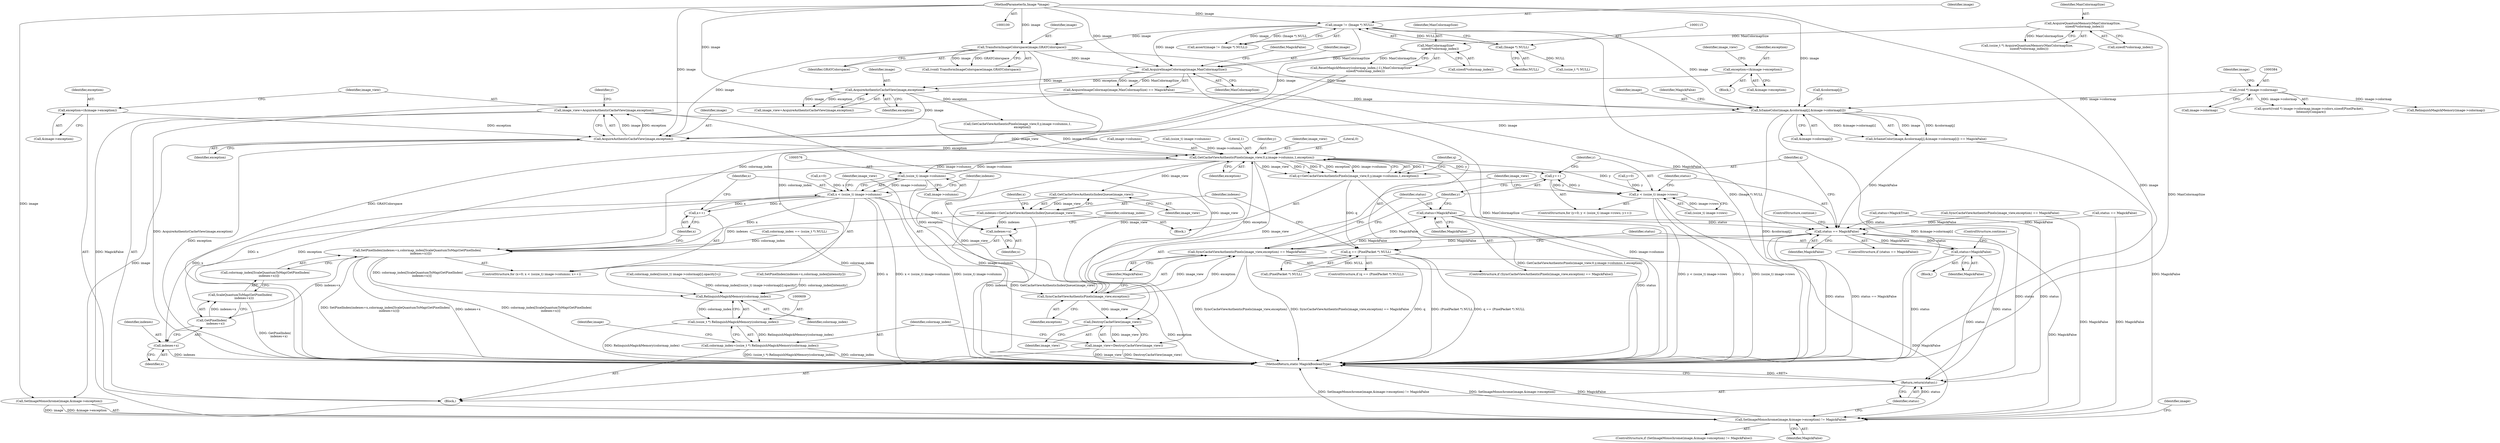 digraph "0_ImageMagick_db1ffb6cf44bcfe5c4d5fcf9d9109ded5617387f_1@pointer" {
"1000516" [label="(Call,image_view=AcquireAuthenticCacheView(image,exception))"];
"1000518" [label="(Call,AcquireAuthenticCacheView(image,exception))"];
"1000131" [label="(Call,TransformImageColorspace(image,GRAYColorspace))"];
"1000112" [label="(Call,image != (Image *) NULL)"];
"1000101" [label="(MethodParameterIn,Image *image)"];
"1000114" [label="(Call,(Image *) NULL)"];
"1000445" [label="(Call,IsSameColor(image,&colormap[j],&image->colormap[i]))"];
"1000202" [label="(Call,AcquireAuthenticCacheView(image,exception))"];
"1000176" [label="(Call,AcquireImageColormap(image,MaxColormapSize))"];
"1000169" [label="(Call,MaxColormapSize*\n         sizeof(*colormap_index))"];
"1000138" [label="(Call,AcquireQuantumMemory(MaxColormapSize,\n    sizeof(*colormap_index)))"];
"1000194" [label="(Call,exception=(&image->exception))"];
"1000383" [label="(Call,(void *) image->colormap)"];
"1000510" [label="(Call,exception=(&image->exception))"];
"1000545" [label="(Call,GetCacheViewAuthenticPixels(image_view,0,y,image->columns,1,exception))"];
"1000532" [label="(Call,y++)"];
"1000525" [label="(Call,y < (ssize_t) image->rows)"];
"1000543" [label="(Call,q=GetCacheViewAuthenticPixels(image_view,0,y,image->columns,1,exception))"];
"1000555" [label="(Call,q == (PixelPacket *) NULL)"];
"1000567" [label="(Call,GetCacheViewAuthenticIndexQueue(image_view))"];
"1000565" [label="(Call,indexes=GetCacheViewAuthenticIndexQueue(image_view))"];
"1000582" [label="(Call,SetPixelIndex(indexes+x,colormap_index[ScaleQuantumToMap(GetPixelIndex(\n        indexes+x))]))"];
"1000610" [label="(Call,RelinquishMagickMemory(colormap_index))"];
"1000608" [label="(Call,(ssize_t *) RelinquishMagickMemory(colormap_index))"];
"1000606" [label="(Call,colormap_index=(ssize_t *) RelinquishMagickMemory(colormap_index))"];
"1000583" [label="(Call,indexes+x)"];
"1000595" [label="(Call,SyncCacheViewAuthenticPixels(image_view,exception))"];
"1000594" [label="(Call,SyncCacheViewAuthenticPixels(image_view,exception) == MagickFalse)"];
"1000539" [label="(Call,status == MagickFalse)"];
"1000561" [label="(Call,status=MagickFalse)"];
"1000631" [label="(Return,return(status);)"];
"1000618" [label="(Call,SetImageMonochrome(image,&image->exception) != MagickFalse)"];
"1000599" [label="(Call,status=MagickFalse)"];
"1000604" [label="(Call,DestroyCacheView(image_view))"];
"1000602" [label="(Call,image_view=DestroyCacheView(image_view))"];
"1000575" [label="(Call,(ssize_t) image->columns)"];
"1000573" [label="(Call,x < (ssize_t) image->columns)"];
"1000580" [label="(Call,x++)"];
"1000589" [label="(Call,GetPixelIndex(\n        indexes+x))"];
"1000588" [label="(Call,ScaleQuantumToMap(GetPixelIndex(\n        indexes+x)))"];
"1000590" [label="(Call,indexes+x)"];
"1000564" [label="(ControlStructure,continue;)"];
"1000385" [label="(Call,image->colormap)"];
"1000445" [label="(Call,IsSameColor(image,&colormap[j],&image->colormap[i]))"];
"1000522" [label="(Call,y=0)"];
"1000610" [label="(Call,RelinquishMagickMemory(colormap_index))"];
"1000618" [label="(Call,SetImageMonochrome(image,&image->exception) != MagickFalse)"];
"1000498" [label="(Call,RelinquishMagickMemory(image->colormap))"];
"1000548" [label="(Identifier,y)"];
"1000346" [label="(Call,SyncCacheViewAuthenticPixels(image_view,exception) == MagickFalse)"];
"1000591" [label="(Identifier,indexes)"];
"1000146" [label="(Call,(ssize_t *) NULL)"];
"1000511" [label="(Identifier,exception)"];
"1000178" [label="(Identifier,MaxColormapSize)"];
"1000608" [label="(Call,(ssize_t *) RelinquishMagickMemory(colormap_index))"];
"1000573" [label="(Call,x < (ssize_t) image->columns)"];
"1000541" [label="(Identifier,MagickFalse)"];
"1000592" [label="(Identifier,x)"];
"1000470" [label="(Call,colormap_index[(ssize_t) image->colormap[i].opacity]=j)"];
"1000587" [label="(Identifier,colormap_index)"];
"1000116" [label="(Identifier,NULL)"];
"1000195" [label="(Identifier,exception)"];
"1000179" [label="(Identifier,MagickFalse)"];
"1000533" [label="(Identifier,y)"];
"1000176" [label="(Call,AcquireImageColormap(image,MaxColormapSize))"];
"1000571" [label="(Identifier,x)"];
"1000510" [label="(Call,exception=(&image->exception))"];
"1000132" [label="(Identifier,image)"];
"1000114" [label="(Call,(Image *) NULL)"];
"1000170" [label="(Identifier,MaxColormapSize)"];
"1000585" [label="(Identifier,x)"];
"1000447" [label="(Call,&colormap[j])"];
"1000581" [label="(Identifier,x)"];
"1000568" [label="(Identifier,image_view)"];
"1000144" [label="(Call,colormap_index == (ssize_t *) NULL)"];
"1000512" [label="(Call,&image->exception)"];
"1000597" [label="(Identifier,exception)"];
"1000617" [label="(ControlStructure,if (SetImageMonochrome(image,&image->exception) != MagickFalse))"];
"1000595" [label="(Call,SyncCacheViewAuthenticPixels(image_view,exception))"];
"1000593" [label="(ControlStructure,if (SyncCacheViewAuthenticPixels(image_view,exception) == MagickFalse))"];
"1000177" [label="(Identifier,image)"];
"1000446" [label="(Identifier,image)"];
"1000603" [label="(Identifier,image_view)"];
"1000171" [label="(Call,sizeof(*colormap_index))"];
"1000527" [label="(Call,(ssize_t) image->rows)"];
"1000605" [label="(Identifier,image_view)"];
"1000520" [label="(Identifier,exception)"];
"1000596" [label="(Identifier,image_view)"];
"1000161" [label="(Block,)"];
"1000546" [label="(Identifier,image_view)"];
"1000457" [label="(Identifier,MagickFalse)"];
"1000136" [label="(Call,(ssize_t *) AcquireQuantumMemory(MaxColormapSize,\n    sizeof(*colormap_index)))"];
"1000169" [label="(Call,MaxColormapSize*\n         sizeof(*colormap_index))"];
"1000575" [label="(Call,(ssize_t) image->columns)"];
"1000542" [label="(ControlStructure,continue;)"];
"1000200" [label="(Call,image_view=AcquireAuthenticCacheView(image,exception))"];
"1000631" [label="(Return,return(status);)"];
"1000557" [label="(Call,(PixelPacket *) NULL)"];
"1000544" [label="(Identifier,q)"];
"1000588" [label="(Call,ScaleQuantumToMap(GetPixelIndex(\n        indexes+x)))"];
"1000102" [label="(Block,)"];
"1000451" [label="(Call,&image->colormap[i])"];
"1000619" [label="(Call,SetImageMonochrome(image,&image->exception))"];
"1000383" [label="(Call,(void *) image->colormap)"];
"1000547" [label="(Literal,0)"];
"1000614" [label="(Identifier,image)"];
"1000607" [label="(Identifier,colormap_index)"];
"1000521" [label="(ControlStructure,for (y=0; y < (ssize_t) image->rows; y++))"];
"1000523" [label="(Identifier,y)"];
"1000444" [label="(Call,IsSameColor(image,&colormap[j],&image->colormap[i]) == MagickFalse)"];
"1000175" [label="(Call,AcquireImageColormap(image,MaxColormapSize) == MagickFalse)"];
"1000586" [label="(Call,colormap_index[ScaleQuantumToMap(GetPixelIndex(\n        indexes+x))])"];
"1000602" [label="(Call,image_view=DestroyCacheView(image_view))"];
"1000540" [label="(Identifier,status)"];
"1000517" [label="(Identifier,image_view)"];
"1000545" [label="(Call,GetCacheViewAuthenticPixels(image_view,0,y,image->columns,1,exception))"];
"1000600" [label="(Identifier,status)"];
"1000553" [label="(Identifier,exception)"];
"1000604" [label="(Call,DestroyCacheView(image_view))"];
"1000111" [label="(Call,assert(image != (Image *) NULL))"];
"1000204" [label="(Identifier,exception)"];
"1000574" [label="(Identifier,x)"];
"1000538" [label="(ControlStructure,if (status == MagickFalse))"];
"1000101" [label="(MethodParameterIn,Image *image)"];
"1000611" [label="(Identifier,colormap_index)"];
"1000133" [label="(Identifier,GRAYColorspace)"];
"1000131" [label="(Call,TransformImageColorspace(image,GRAYColorspace))"];
"1000567" [label="(Call,GetCacheViewAuthenticIndexQueue(image_view))"];
"1000554" [label="(ControlStructure,if (q == (PixelPacket *) NULL))"];
"1000539" [label="(Call,status == MagickFalse)"];
"1000560" [label="(Block,)"];
"1000549" [label="(Call,image->columns)"];
"1000532" [label="(Call,y++)"];
"1000563" [label="(Identifier,MagickFalse)"];
"1000507" [label="(Call,status=MagickTrue)"];
"1000525" [label="(Call,y < (ssize_t) image->rows)"];
"1000516" [label="(Call,image_view=AcquireAuthenticCacheView(image,exception))"];
"1000336" [label="(Call,SetPixelIndex(indexes+x,colormap_index[intensity]))"];
"1000543" [label="(Call,q=GetCacheViewAuthenticPixels(image_view,0,y,image->columns,1,exception))"];
"1000259" [label="(Call,(ssize_t) image->columns)"];
"1000601" [label="(Identifier,MagickFalse)"];
"1000389" [label="(Identifier,image)"];
"1000519" [label="(Identifier,image)"];
"1000582" [label="(Call,SetPixelIndex(indexes+x,colormap_index[ScaleQuantumToMap(GetPixelIndex(\n        indexes+x))]))"];
"1000569" [label="(ControlStructure,for (x=0; x < (ssize_t) image->columns; x++))"];
"1000139" [label="(Identifier,MaxColormapSize)"];
"1000382" [label="(Call,qsort((void *) image->colormap,image->colors,sizeof(PixelPacket),\n    IntensityCompare))"];
"1000562" [label="(Identifier,status)"];
"1000196" [label="(Call,&image->exception)"];
"1000526" [label="(Identifier,y)"];
"1000633" [label="(MethodReturn,static MagickBooleanType)"];
"1000570" [label="(Call,x=0)"];
"1000552" [label="(Literal,1)"];
"1000577" [label="(Call,image->columns)"];
"1000584" [label="(Identifier,indexes)"];
"1000194" [label="(Call,exception=(&image->exception))"];
"1000223" [label="(Call,status == MagickFalse)"];
"1000628" [label="(Identifier,image)"];
"1000565" [label="(Call,indexes=GetCacheViewAuthenticIndexQueue(image_view))"];
"1000518" [label="(Call,AcquireAuthenticCacheView(image,exception))"];
"1000140" [label="(Call,sizeof(*colormap_index))"];
"1000165" [label="(Call,ResetMagickMemory(colormap_index,(-1),MaxColormapSize*\n         sizeof(*colormap_index)))"];
"1000113" [label="(Identifier,image)"];
"1000138" [label="(Call,AcquireQuantumMemory(MaxColormapSize,\n    sizeof(*colormap_index)))"];
"1000589" [label="(Call,GetPixelIndex(\n        indexes+x))"];
"1000203" [label="(Identifier,image)"];
"1000561" [label="(Call,status=MagickFalse)"];
"1000129" [label="(Call,(void) TransformImageColorspace(image,GRAYColorspace))"];
"1000229" [label="(Call,GetCacheViewAuthenticPixels(image_view,0,y,image->columns,1,\n          exception))"];
"1000556" [label="(Identifier,q)"];
"1000632" [label="(Identifier,status)"];
"1000112" [label="(Call,image != (Image *) NULL)"];
"1000580" [label="(Call,x++)"];
"1000202" [label="(Call,AcquireAuthenticCacheView(image,exception))"];
"1000201" [label="(Identifier,image_view)"];
"1000625" [label="(Identifier,MagickFalse)"];
"1000598" [label="(Identifier,MagickFalse)"];
"1000599" [label="(Call,status=MagickFalse)"];
"1000566" [label="(Identifier,indexes)"];
"1000606" [label="(Call,colormap_index=(ssize_t *) RelinquishMagickMemory(colormap_index))"];
"1000534" [label="(Block,)"];
"1000583" [label="(Call,indexes+x)"];
"1000590" [label="(Call,indexes+x)"];
"1000555" [label="(Call,q == (PixelPacket *) NULL)"];
"1000594" [label="(Call,SyncCacheViewAuthenticPixels(image_view,exception) == MagickFalse)"];
"1000516" -> "1000102"  [label="AST: "];
"1000516" -> "1000518"  [label="CFG: "];
"1000517" -> "1000516"  [label="AST: "];
"1000518" -> "1000516"  [label="AST: "];
"1000523" -> "1000516"  [label="CFG: "];
"1000516" -> "1000633"  [label="DDG: AcquireAuthenticCacheView(image,exception)"];
"1000518" -> "1000516"  [label="DDG: image"];
"1000518" -> "1000516"  [label="DDG: exception"];
"1000516" -> "1000545"  [label="DDG: image_view"];
"1000516" -> "1000604"  [label="DDG: image_view"];
"1000518" -> "1000520"  [label="CFG: "];
"1000519" -> "1000518"  [label="AST: "];
"1000520" -> "1000518"  [label="AST: "];
"1000518" -> "1000633"  [label="DDG: exception"];
"1000131" -> "1000518"  [label="DDG: image"];
"1000445" -> "1000518"  [label="DDG: image"];
"1000202" -> "1000518"  [label="DDG: image"];
"1000112" -> "1000518"  [label="DDG: image"];
"1000101" -> "1000518"  [label="DDG: image"];
"1000510" -> "1000518"  [label="DDG: exception"];
"1000518" -> "1000545"  [label="DDG: exception"];
"1000518" -> "1000619"  [label="DDG: image"];
"1000131" -> "1000129"  [label="AST: "];
"1000131" -> "1000133"  [label="CFG: "];
"1000132" -> "1000131"  [label="AST: "];
"1000133" -> "1000131"  [label="AST: "];
"1000129" -> "1000131"  [label="CFG: "];
"1000131" -> "1000633"  [label="DDG: GRAYColorspace"];
"1000131" -> "1000129"  [label="DDG: image"];
"1000131" -> "1000129"  [label="DDG: GRAYColorspace"];
"1000112" -> "1000131"  [label="DDG: image"];
"1000101" -> "1000131"  [label="DDG: image"];
"1000131" -> "1000176"  [label="DDG: image"];
"1000131" -> "1000445"  [label="DDG: image"];
"1000112" -> "1000111"  [label="AST: "];
"1000112" -> "1000114"  [label="CFG: "];
"1000113" -> "1000112"  [label="AST: "];
"1000114" -> "1000112"  [label="AST: "];
"1000111" -> "1000112"  [label="CFG: "];
"1000112" -> "1000633"  [label="DDG: (Image *) NULL"];
"1000112" -> "1000111"  [label="DDG: image"];
"1000112" -> "1000111"  [label="DDG: (Image *) NULL"];
"1000101" -> "1000112"  [label="DDG: image"];
"1000114" -> "1000112"  [label="DDG: NULL"];
"1000112" -> "1000176"  [label="DDG: image"];
"1000112" -> "1000445"  [label="DDG: image"];
"1000101" -> "1000100"  [label="AST: "];
"1000101" -> "1000633"  [label="DDG: image"];
"1000101" -> "1000176"  [label="DDG: image"];
"1000101" -> "1000202"  [label="DDG: image"];
"1000101" -> "1000445"  [label="DDG: image"];
"1000101" -> "1000619"  [label="DDG: image"];
"1000114" -> "1000116"  [label="CFG: "];
"1000115" -> "1000114"  [label="AST: "];
"1000116" -> "1000114"  [label="AST: "];
"1000114" -> "1000146"  [label="DDG: NULL"];
"1000445" -> "1000444"  [label="AST: "];
"1000445" -> "1000451"  [label="CFG: "];
"1000446" -> "1000445"  [label="AST: "];
"1000447" -> "1000445"  [label="AST: "];
"1000451" -> "1000445"  [label="AST: "];
"1000457" -> "1000445"  [label="CFG: "];
"1000445" -> "1000633"  [label="DDG: &colormap[j]"];
"1000445" -> "1000633"  [label="DDG: &image->colormap[i]"];
"1000445" -> "1000444"  [label="DDG: image"];
"1000445" -> "1000444"  [label="DDG: &colormap[j]"];
"1000445" -> "1000444"  [label="DDG: &image->colormap[i]"];
"1000202" -> "1000445"  [label="DDG: image"];
"1000383" -> "1000445"  [label="DDG: image->colormap"];
"1000202" -> "1000200"  [label="AST: "];
"1000202" -> "1000204"  [label="CFG: "];
"1000203" -> "1000202"  [label="AST: "];
"1000204" -> "1000202"  [label="AST: "];
"1000200" -> "1000202"  [label="CFG: "];
"1000202" -> "1000200"  [label="DDG: image"];
"1000202" -> "1000200"  [label="DDG: exception"];
"1000176" -> "1000202"  [label="DDG: image"];
"1000194" -> "1000202"  [label="DDG: exception"];
"1000202" -> "1000229"  [label="DDG: exception"];
"1000176" -> "1000175"  [label="AST: "];
"1000176" -> "1000178"  [label="CFG: "];
"1000177" -> "1000176"  [label="AST: "];
"1000178" -> "1000176"  [label="AST: "];
"1000179" -> "1000176"  [label="CFG: "];
"1000176" -> "1000633"  [label="DDG: MaxColormapSize"];
"1000176" -> "1000175"  [label="DDG: image"];
"1000176" -> "1000175"  [label="DDG: MaxColormapSize"];
"1000169" -> "1000176"  [label="DDG: MaxColormapSize"];
"1000169" -> "1000165"  [label="AST: "];
"1000169" -> "1000171"  [label="CFG: "];
"1000170" -> "1000169"  [label="AST: "];
"1000171" -> "1000169"  [label="AST: "];
"1000165" -> "1000169"  [label="CFG: "];
"1000169" -> "1000165"  [label="DDG: MaxColormapSize"];
"1000138" -> "1000169"  [label="DDG: MaxColormapSize"];
"1000138" -> "1000136"  [label="AST: "];
"1000138" -> "1000140"  [label="CFG: "];
"1000139" -> "1000138"  [label="AST: "];
"1000140" -> "1000138"  [label="AST: "];
"1000136" -> "1000138"  [label="CFG: "];
"1000138" -> "1000633"  [label="DDG: MaxColormapSize"];
"1000138" -> "1000136"  [label="DDG: MaxColormapSize"];
"1000194" -> "1000161"  [label="AST: "];
"1000194" -> "1000196"  [label="CFG: "];
"1000195" -> "1000194"  [label="AST: "];
"1000196" -> "1000194"  [label="AST: "];
"1000201" -> "1000194"  [label="CFG: "];
"1000383" -> "1000382"  [label="AST: "];
"1000383" -> "1000385"  [label="CFG: "];
"1000384" -> "1000383"  [label="AST: "];
"1000385" -> "1000383"  [label="AST: "];
"1000389" -> "1000383"  [label="CFG: "];
"1000383" -> "1000382"  [label="DDG: image->colormap"];
"1000383" -> "1000498"  [label="DDG: image->colormap"];
"1000510" -> "1000102"  [label="AST: "];
"1000510" -> "1000512"  [label="CFG: "];
"1000511" -> "1000510"  [label="AST: "];
"1000512" -> "1000510"  [label="AST: "];
"1000517" -> "1000510"  [label="CFG: "];
"1000545" -> "1000543"  [label="AST: "];
"1000545" -> "1000553"  [label="CFG: "];
"1000546" -> "1000545"  [label="AST: "];
"1000547" -> "1000545"  [label="AST: "];
"1000548" -> "1000545"  [label="AST: "];
"1000549" -> "1000545"  [label="AST: "];
"1000552" -> "1000545"  [label="AST: "];
"1000553" -> "1000545"  [label="AST: "];
"1000543" -> "1000545"  [label="CFG: "];
"1000545" -> "1000633"  [label="DDG: exception"];
"1000545" -> "1000633"  [label="DDG: image->columns"];
"1000545" -> "1000532"  [label="DDG: y"];
"1000545" -> "1000543"  [label="DDG: 1"];
"1000545" -> "1000543"  [label="DDG: image_view"];
"1000545" -> "1000543"  [label="DDG: y"];
"1000545" -> "1000543"  [label="DDG: 0"];
"1000545" -> "1000543"  [label="DDG: exception"];
"1000545" -> "1000543"  [label="DDG: image->columns"];
"1000595" -> "1000545"  [label="DDG: image_view"];
"1000595" -> "1000545"  [label="DDG: exception"];
"1000525" -> "1000545"  [label="DDG: y"];
"1000229" -> "1000545"  [label="DDG: image->columns"];
"1000575" -> "1000545"  [label="DDG: image->columns"];
"1000259" -> "1000545"  [label="DDG: image->columns"];
"1000545" -> "1000567"  [label="DDG: image_view"];
"1000545" -> "1000575"  [label="DDG: image->columns"];
"1000545" -> "1000595"  [label="DDG: exception"];
"1000545" -> "1000604"  [label="DDG: image_view"];
"1000532" -> "1000521"  [label="AST: "];
"1000532" -> "1000533"  [label="CFG: "];
"1000533" -> "1000532"  [label="AST: "];
"1000526" -> "1000532"  [label="CFG: "];
"1000532" -> "1000525"  [label="DDG: y"];
"1000525" -> "1000532"  [label="DDG: y"];
"1000525" -> "1000521"  [label="AST: "];
"1000525" -> "1000527"  [label="CFG: "];
"1000526" -> "1000525"  [label="AST: "];
"1000527" -> "1000525"  [label="AST: "];
"1000540" -> "1000525"  [label="CFG: "];
"1000603" -> "1000525"  [label="CFG: "];
"1000525" -> "1000633"  [label="DDG: y < (ssize_t) image->rows"];
"1000525" -> "1000633"  [label="DDG: y"];
"1000525" -> "1000633"  [label="DDG: (ssize_t) image->rows"];
"1000522" -> "1000525"  [label="DDG: y"];
"1000527" -> "1000525"  [label="DDG: image->rows"];
"1000543" -> "1000534"  [label="AST: "];
"1000544" -> "1000543"  [label="AST: "];
"1000556" -> "1000543"  [label="CFG: "];
"1000543" -> "1000633"  [label="DDG: GetCacheViewAuthenticPixels(image_view,0,y,image->columns,1,exception)"];
"1000543" -> "1000555"  [label="DDG: q"];
"1000555" -> "1000554"  [label="AST: "];
"1000555" -> "1000557"  [label="CFG: "];
"1000556" -> "1000555"  [label="AST: "];
"1000557" -> "1000555"  [label="AST: "];
"1000562" -> "1000555"  [label="CFG: "];
"1000566" -> "1000555"  [label="CFG: "];
"1000555" -> "1000633"  [label="DDG: (PixelPacket *) NULL"];
"1000555" -> "1000633"  [label="DDG: q == (PixelPacket *) NULL"];
"1000555" -> "1000633"  [label="DDG: q"];
"1000557" -> "1000555"  [label="DDG: NULL"];
"1000567" -> "1000565"  [label="AST: "];
"1000567" -> "1000568"  [label="CFG: "];
"1000568" -> "1000567"  [label="AST: "];
"1000565" -> "1000567"  [label="CFG: "];
"1000567" -> "1000565"  [label="DDG: image_view"];
"1000567" -> "1000595"  [label="DDG: image_view"];
"1000565" -> "1000534"  [label="AST: "];
"1000566" -> "1000565"  [label="AST: "];
"1000571" -> "1000565"  [label="CFG: "];
"1000565" -> "1000633"  [label="DDG: indexes"];
"1000565" -> "1000633"  [label="DDG: GetCacheViewAuthenticIndexQueue(image_view)"];
"1000565" -> "1000582"  [label="DDG: indexes"];
"1000565" -> "1000583"  [label="DDG: indexes"];
"1000582" -> "1000569"  [label="AST: "];
"1000582" -> "1000586"  [label="CFG: "];
"1000583" -> "1000582"  [label="AST: "];
"1000586" -> "1000582"  [label="AST: "];
"1000581" -> "1000582"  [label="CFG: "];
"1000582" -> "1000633"  [label="DDG: indexes+x"];
"1000582" -> "1000633"  [label="DDG: colormap_index[ScaleQuantumToMap(GetPixelIndex(\n        indexes+x))]"];
"1000582" -> "1000633"  [label="DDG: SetPixelIndex(indexes+x,colormap_index[ScaleQuantumToMap(GetPixelIndex(\n        indexes+x))])"];
"1000589" -> "1000582"  [label="DDG: indexes+x"];
"1000573" -> "1000582"  [label="DDG: x"];
"1000165" -> "1000582"  [label="DDG: colormap_index"];
"1000144" -> "1000582"  [label="DDG: colormap_index"];
"1000582" -> "1000610"  [label="DDG: colormap_index[ScaleQuantumToMap(GetPixelIndex(\n        indexes+x))]"];
"1000610" -> "1000608"  [label="AST: "];
"1000610" -> "1000611"  [label="CFG: "];
"1000611" -> "1000610"  [label="AST: "];
"1000608" -> "1000610"  [label="CFG: "];
"1000610" -> "1000608"  [label="DDG: colormap_index"];
"1000165" -> "1000610"  [label="DDG: colormap_index"];
"1000336" -> "1000610"  [label="DDG: colormap_index[intensity]"];
"1000144" -> "1000610"  [label="DDG: colormap_index"];
"1000470" -> "1000610"  [label="DDG: colormap_index[(ssize_t) image->colormap[i].opacity]"];
"1000608" -> "1000606"  [label="AST: "];
"1000609" -> "1000608"  [label="AST: "];
"1000606" -> "1000608"  [label="CFG: "];
"1000608" -> "1000633"  [label="DDG: RelinquishMagickMemory(colormap_index)"];
"1000608" -> "1000606"  [label="DDG: RelinquishMagickMemory(colormap_index)"];
"1000606" -> "1000102"  [label="AST: "];
"1000607" -> "1000606"  [label="AST: "];
"1000614" -> "1000606"  [label="CFG: "];
"1000606" -> "1000633"  [label="DDG: colormap_index"];
"1000606" -> "1000633"  [label="DDG: (ssize_t *) RelinquishMagickMemory(colormap_index)"];
"1000583" -> "1000585"  [label="CFG: "];
"1000584" -> "1000583"  [label="AST: "];
"1000585" -> "1000583"  [label="AST: "];
"1000587" -> "1000583"  [label="CFG: "];
"1000573" -> "1000583"  [label="DDG: x"];
"1000595" -> "1000594"  [label="AST: "];
"1000595" -> "1000597"  [label="CFG: "];
"1000596" -> "1000595"  [label="AST: "];
"1000597" -> "1000595"  [label="AST: "];
"1000598" -> "1000595"  [label="CFG: "];
"1000595" -> "1000633"  [label="DDG: exception"];
"1000595" -> "1000594"  [label="DDG: image_view"];
"1000595" -> "1000594"  [label="DDG: exception"];
"1000595" -> "1000604"  [label="DDG: image_view"];
"1000594" -> "1000593"  [label="AST: "];
"1000594" -> "1000598"  [label="CFG: "];
"1000598" -> "1000594"  [label="AST: "];
"1000600" -> "1000594"  [label="CFG: "];
"1000533" -> "1000594"  [label="CFG: "];
"1000594" -> "1000633"  [label="DDG: SyncCacheViewAuthenticPixels(image_view,exception)"];
"1000594" -> "1000633"  [label="DDG: SyncCacheViewAuthenticPixels(image_view,exception) == MagickFalse"];
"1000594" -> "1000539"  [label="DDG: MagickFalse"];
"1000539" -> "1000594"  [label="DDG: MagickFalse"];
"1000594" -> "1000599"  [label="DDG: MagickFalse"];
"1000594" -> "1000618"  [label="DDG: MagickFalse"];
"1000539" -> "1000538"  [label="AST: "];
"1000539" -> "1000541"  [label="CFG: "];
"1000540" -> "1000539"  [label="AST: "];
"1000541" -> "1000539"  [label="AST: "];
"1000542" -> "1000539"  [label="CFG: "];
"1000544" -> "1000539"  [label="CFG: "];
"1000539" -> "1000633"  [label="DDG: status"];
"1000539" -> "1000633"  [label="DDG: status == MagickFalse"];
"1000561" -> "1000539"  [label="DDG: status"];
"1000599" -> "1000539"  [label="DDG: status"];
"1000507" -> "1000539"  [label="DDG: status"];
"1000223" -> "1000539"  [label="DDG: MagickFalse"];
"1000175" -> "1000539"  [label="DDG: MagickFalse"];
"1000346" -> "1000539"  [label="DDG: MagickFalse"];
"1000444" -> "1000539"  [label="DDG: MagickFalse"];
"1000539" -> "1000561"  [label="DDG: MagickFalse"];
"1000539" -> "1000618"  [label="DDG: MagickFalse"];
"1000539" -> "1000631"  [label="DDG: status"];
"1000561" -> "1000560"  [label="AST: "];
"1000561" -> "1000563"  [label="CFG: "];
"1000562" -> "1000561"  [label="AST: "];
"1000563" -> "1000561"  [label="AST: "];
"1000564" -> "1000561"  [label="CFG: "];
"1000561" -> "1000633"  [label="DDG: status"];
"1000561" -> "1000631"  [label="DDG: status"];
"1000631" -> "1000102"  [label="AST: "];
"1000631" -> "1000632"  [label="CFG: "];
"1000632" -> "1000631"  [label="AST: "];
"1000633" -> "1000631"  [label="CFG: "];
"1000631" -> "1000633"  [label="DDG: <RET>"];
"1000632" -> "1000631"  [label="DDG: status"];
"1000599" -> "1000631"  [label="DDG: status"];
"1000507" -> "1000631"  [label="DDG: status"];
"1000618" -> "1000617"  [label="AST: "];
"1000618" -> "1000625"  [label="CFG: "];
"1000619" -> "1000618"  [label="AST: "];
"1000625" -> "1000618"  [label="AST: "];
"1000628" -> "1000618"  [label="CFG: "];
"1000632" -> "1000618"  [label="CFG: "];
"1000618" -> "1000633"  [label="DDG: SetImageMonochrome(image,&image->exception) != MagickFalse"];
"1000618" -> "1000633"  [label="DDG: MagickFalse"];
"1000618" -> "1000633"  [label="DDG: SetImageMonochrome(image,&image->exception)"];
"1000619" -> "1000618"  [label="DDG: image"];
"1000619" -> "1000618"  [label="DDG: &image->exception"];
"1000223" -> "1000618"  [label="DDG: MagickFalse"];
"1000175" -> "1000618"  [label="DDG: MagickFalse"];
"1000346" -> "1000618"  [label="DDG: MagickFalse"];
"1000444" -> "1000618"  [label="DDG: MagickFalse"];
"1000599" -> "1000593"  [label="AST: "];
"1000599" -> "1000601"  [label="CFG: "];
"1000600" -> "1000599"  [label="AST: "];
"1000601" -> "1000599"  [label="AST: "];
"1000533" -> "1000599"  [label="CFG: "];
"1000599" -> "1000633"  [label="DDG: status"];
"1000604" -> "1000602"  [label="AST: "];
"1000604" -> "1000605"  [label="CFG: "];
"1000605" -> "1000604"  [label="AST: "];
"1000602" -> "1000604"  [label="CFG: "];
"1000604" -> "1000602"  [label="DDG: image_view"];
"1000602" -> "1000102"  [label="AST: "];
"1000603" -> "1000602"  [label="AST: "];
"1000607" -> "1000602"  [label="CFG: "];
"1000602" -> "1000633"  [label="DDG: DestroyCacheView(image_view)"];
"1000602" -> "1000633"  [label="DDG: image_view"];
"1000575" -> "1000573"  [label="AST: "];
"1000575" -> "1000577"  [label="CFG: "];
"1000576" -> "1000575"  [label="AST: "];
"1000577" -> "1000575"  [label="AST: "];
"1000573" -> "1000575"  [label="CFG: "];
"1000575" -> "1000633"  [label="DDG: image->columns"];
"1000575" -> "1000573"  [label="DDG: image->columns"];
"1000573" -> "1000569"  [label="AST: "];
"1000574" -> "1000573"  [label="AST: "];
"1000584" -> "1000573"  [label="CFG: "];
"1000596" -> "1000573"  [label="CFG: "];
"1000573" -> "1000633"  [label="DDG: (ssize_t) image->columns"];
"1000573" -> "1000633"  [label="DDG: x"];
"1000573" -> "1000633"  [label="DDG: x < (ssize_t) image->columns"];
"1000570" -> "1000573"  [label="DDG: x"];
"1000580" -> "1000573"  [label="DDG: x"];
"1000573" -> "1000580"  [label="DDG: x"];
"1000573" -> "1000589"  [label="DDG: x"];
"1000573" -> "1000590"  [label="DDG: x"];
"1000580" -> "1000569"  [label="AST: "];
"1000580" -> "1000581"  [label="CFG: "];
"1000581" -> "1000580"  [label="AST: "];
"1000574" -> "1000580"  [label="CFG: "];
"1000589" -> "1000588"  [label="AST: "];
"1000589" -> "1000590"  [label="CFG: "];
"1000590" -> "1000589"  [label="AST: "];
"1000588" -> "1000589"  [label="CFG: "];
"1000589" -> "1000588"  [label="DDG: indexes+x"];
"1000588" -> "1000586"  [label="AST: "];
"1000586" -> "1000588"  [label="CFG: "];
"1000588" -> "1000633"  [label="DDG: GetPixelIndex(\n        indexes+x)"];
"1000590" -> "1000592"  [label="CFG: "];
"1000591" -> "1000590"  [label="AST: "];
"1000592" -> "1000590"  [label="AST: "];
"1000590" -> "1000633"  [label="DDG: indexes"];
}
